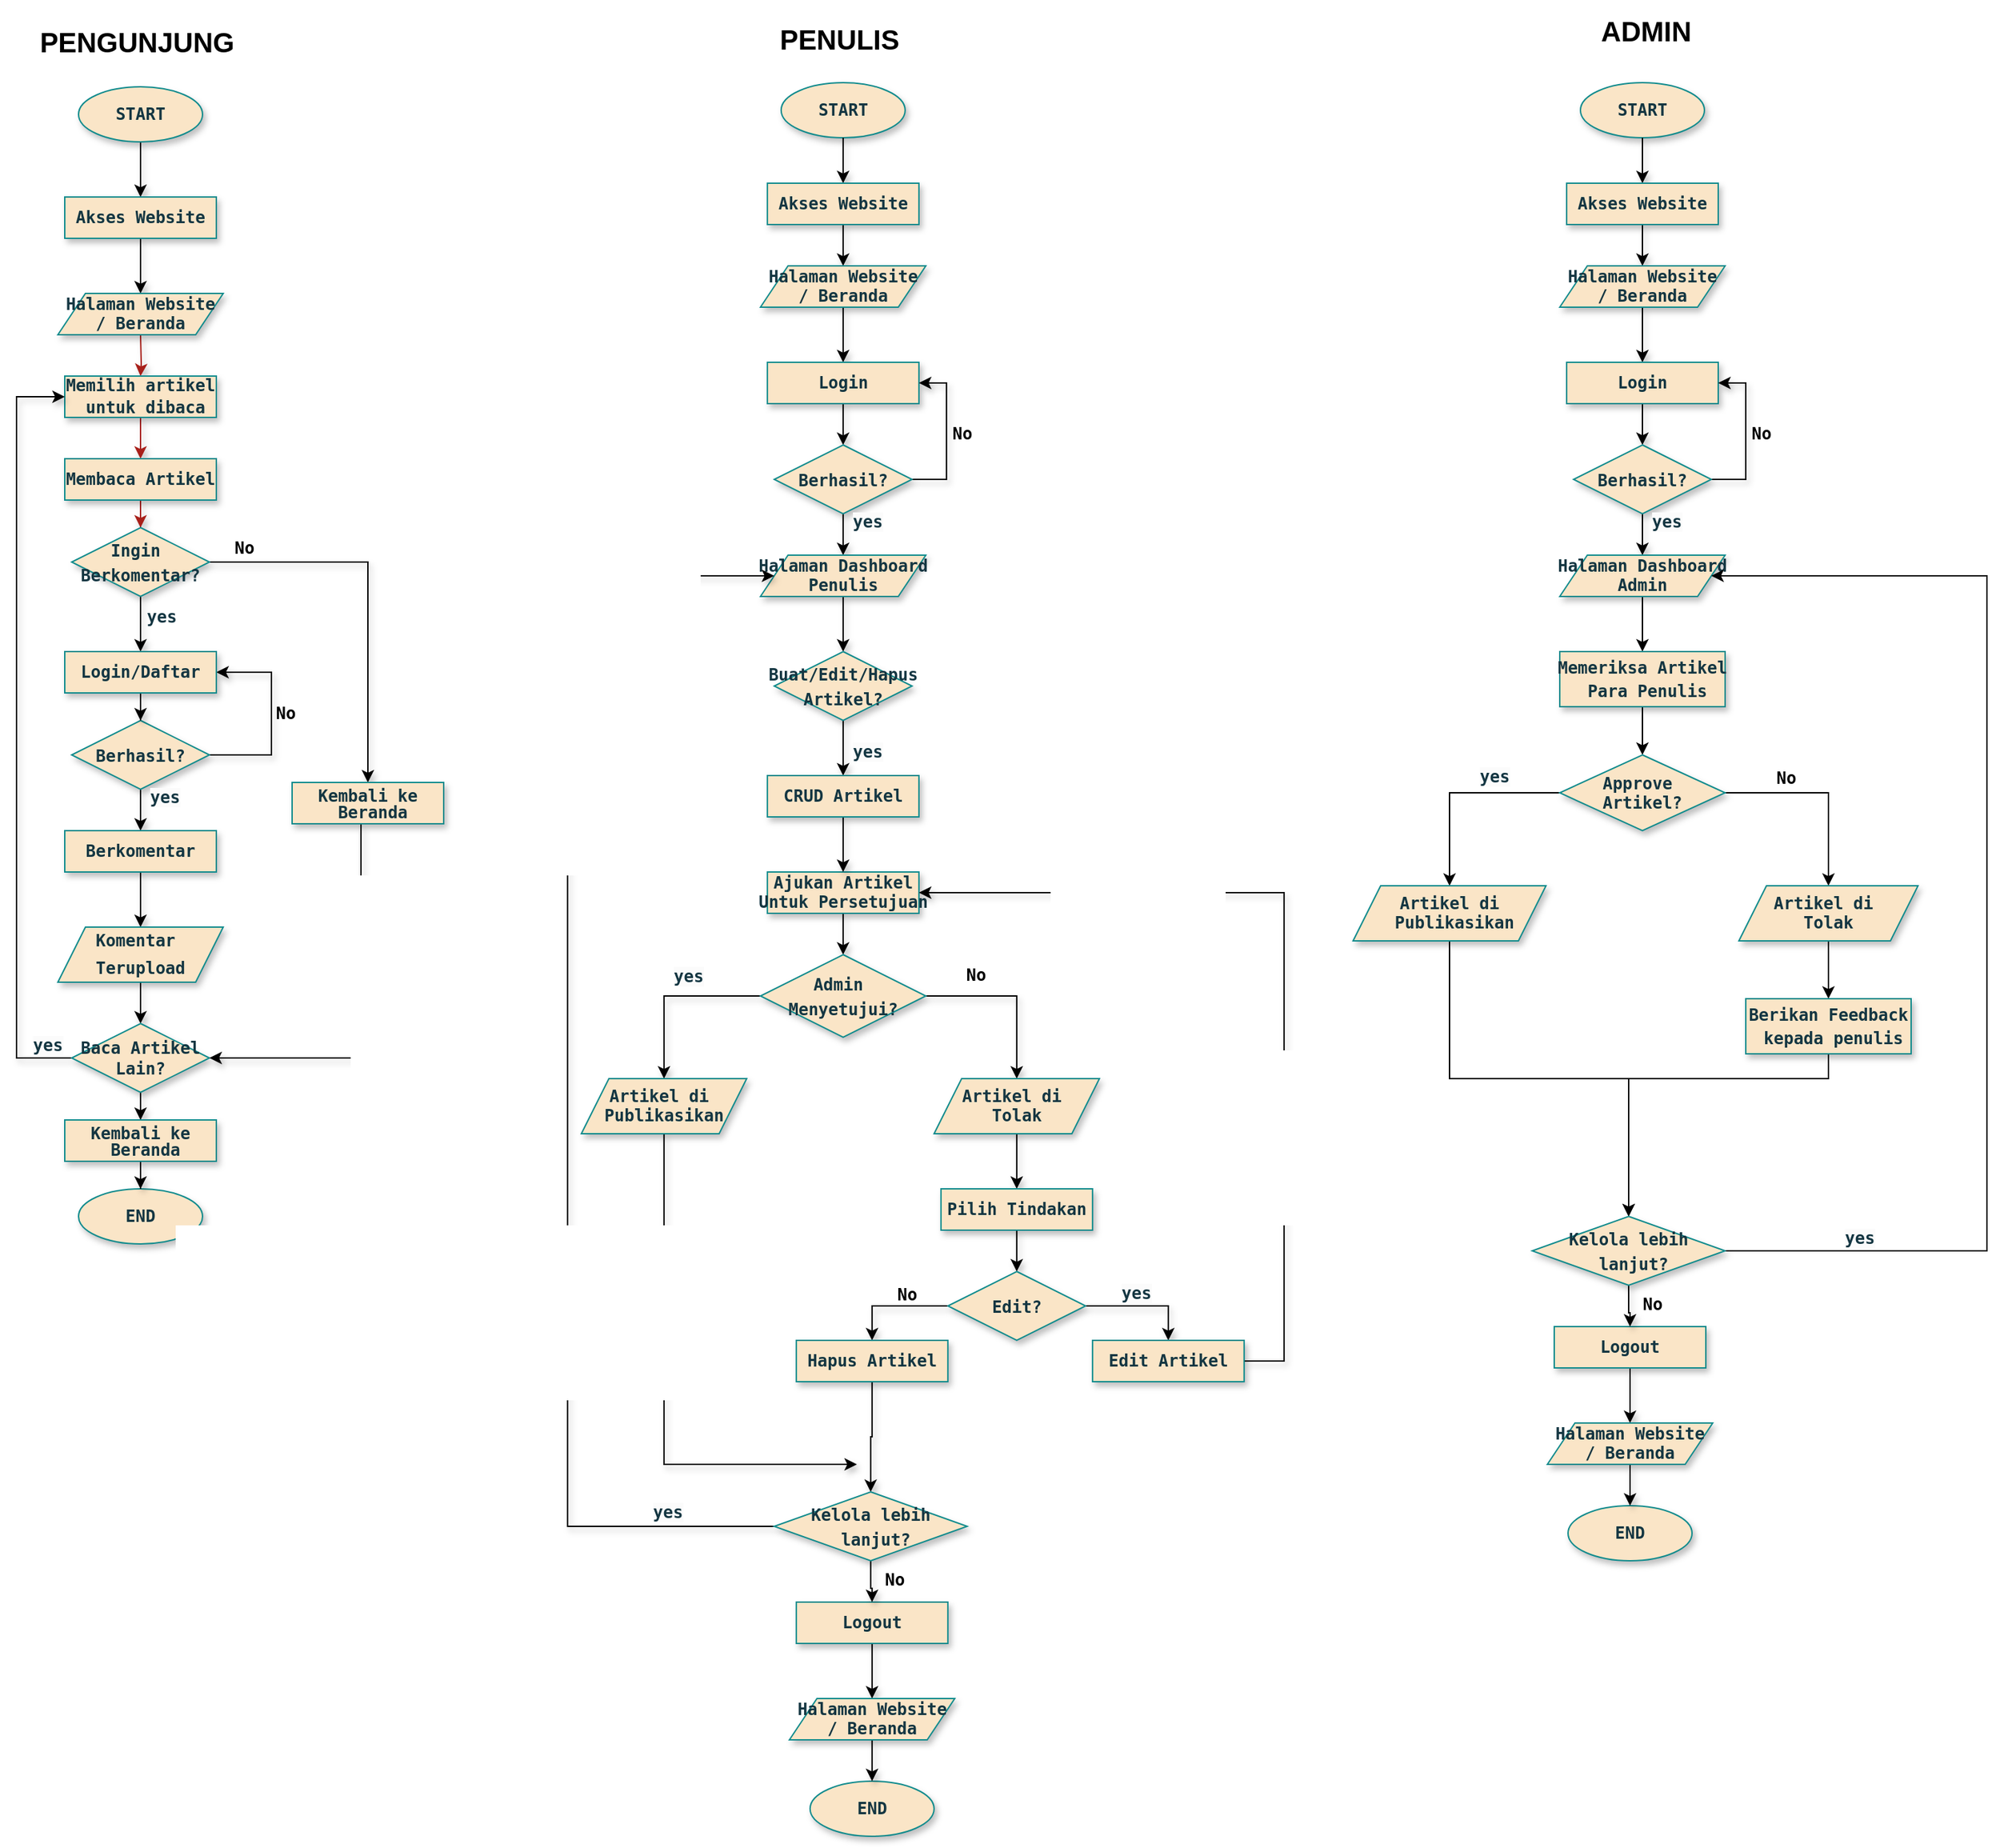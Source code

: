 <mxfile version="26.0.4">
  <diagram name="Page-1" id="eWWWpH5on5edJ62G0c14">
    <mxGraphModel dx="761" dy="474" grid="1" gridSize="10" guides="1" tooltips="1" connect="1" arrows="1" fold="1" page="1" pageScale="1" pageWidth="850" pageHeight="1100" math="0" shadow="0">
      <root>
        <mxCell id="0" />
        <mxCell id="1" parent="0" />
        <mxCell id="gGqT2XXP1atRA9AdMmcA-7" value="" style="edgeStyle=orthogonalEdgeStyle;rounded=0;orthogonalLoop=1;jettySize=auto;html=1;textShadow=0;labelBorderColor=none;shadow=1;" edge="1" parent="1" source="pvTX2jdTMcVyU1b2pJgX-1" target="gGqT2XXP1atRA9AdMmcA-6">
          <mxGeometry relative="1" as="geometry" />
        </mxCell>
        <mxCell id="pvTX2jdTMcVyU1b2pJgX-1" value="&lt;pre&gt;START&lt;/pre&gt;" style="ellipse;whiteSpace=wrap;html=1;labelBackgroundColor=none;fillColor=#FAE5C7;strokeColor=#0F8B8D;fontColor=#143642;fontStyle=1;textShadow=0;labelBorderColor=none;shadow=1;" parent="1" vertex="1">
          <mxGeometry x="85" y="70" width="90" height="40" as="geometry" />
        </mxCell>
        <mxCell id="pvTX2jdTMcVyU1b2pJgX-5" value="" style="edgeStyle=orthogonalEdgeStyle;rounded=0;orthogonalLoop=1;jettySize=auto;html=1;labelBackgroundColor=none;strokeColor=#A8201A;fontColor=default;fontStyle=1;textShadow=0;labelBorderColor=none;shadow=1;" parent="1" target="pvTX2jdTMcVyU1b2pJgX-4" edge="1">
          <mxGeometry relative="1" as="geometry">
            <mxPoint x="130" y="250" as="sourcePoint" />
          </mxGeometry>
        </mxCell>
        <mxCell id="pvTX2jdTMcVyU1b2pJgX-9" value="" style="edgeStyle=orthogonalEdgeStyle;rounded=0;orthogonalLoop=1;jettySize=auto;html=1;strokeColor=#A8201A;fontColor=default;fillColor=#FAE5C7;labelBackgroundColor=none;fontStyle=1;textShadow=0;labelBorderColor=none;shadow=1;" parent="1" source="pvTX2jdTMcVyU1b2pJgX-4" target="pvTX2jdTMcVyU1b2pJgX-8" edge="1">
          <mxGeometry relative="1" as="geometry" />
        </mxCell>
        <mxCell id="pvTX2jdTMcVyU1b2pJgX-4" value="&lt;pre style=&quot;line-height: 30%;&quot;&gt;Memilih artikel&lt;/pre&gt;&lt;pre style=&quot;line-height: 30%;&quot;&gt; untuk dibaca&lt;/pre&gt;" style="whiteSpace=wrap;html=1;labelBackgroundColor=none;fillColor=#FAE5C7;strokeColor=#0F8B8D;fontColor=#143642;fontStyle=1;textShadow=0;labelBorderColor=none;shadow=1;" parent="1" vertex="1">
          <mxGeometry x="75" y="280" width="110" height="30" as="geometry" />
        </mxCell>
        <mxCell id="pvTX2jdTMcVyU1b2pJgX-15" value="" style="edgeStyle=orthogonalEdgeStyle;rounded=0;orthogonalLoop=1;jettySize=auto;html=1;strokeColor=#A8201A;fontColor=default;fillColor=#FAE5C7;labelBackgroundColor=none;fontStyle=1;textShadow=0;labelBorderColor=none;shadow=1;" parent="1" source="pvTX2jdTMcVyU1b2pJgX-8" target="pvTX2jdTMcVyU1b2pJgX-14" edge="1">
          <mxGeometry relative="1" as="geometry" />
        </mxCell>
        <mxCell id="pvTX2jdTMcVyU1b2pJgX-8" value="&lt;pre&gt;Membaca Artikel&lt;/pre&gt;" style="whiteSpace=wrap;html=1;fillColor=#FAE5C7;strokeColor=#0F8B8D;fontColor=#143642;labelBackgroundColor=none;fontStyle=1;textShadow=0;labelBorderColor=none;shadow=1;" parent="1" vertex="1">
          <mxGeometry x="75" y="340" width="110" height="30" as="geometry" />
        </mxCell>
        <mxCell id="gGqT2XXP1atRA9AdMmcA-14" value="" style="edgeStyle=orthogonalEdgeStyle;rounded=0;orthogonalLoop=1;jettySize=auto;html=1;textShadow=0;labelBorderColor=none;shadow=1;" edge="1" parent="1" source="pvTX2jdTMcVyU1b2pJgX-14" target="gGqT2XXP1atRA9AdMmcA-13">
          <mxGeometry relative="1" as="geometry" />
        </mxCell>
        <mxCell id="gGqT2XXP1atRA9AdMmcA-17" value="" style="edgeStyle=orthogonalEdgeStyle;rounded=0;orthogonalLoop=1;jettySize=auto;html=1;entryX=0.5;entryY=0;entryDx=0;entryDy=0;textShadow=0;labelBorderColor=none;shadow=1;" edge="1" parent="1" source="pvTX2jdTMcVyU1b2pJgX-14" target="gGqT2XXP1atRA9AdMmcA-44">
          <mxGeometry relative="1" as="geometry">
            <mxPoint x="290" y="570" as="targetPoint" />
          </mxGeometry>
        </mxCell>
        <mxCell id="pvTX2jdTMcVyU1b2pJgX-14" value="&lt;pre style=&quot;line-height: 50%;&quot;&gt;Ingin &lt;/pre&gt;&lt;pre style=&quot;line-height: 50%;&quot;&gt;Berkomentar?&lt;/pre&gt;" style="rhombus;whiteSpace=wrap;html=1;fillColor=#FAE5C7;strokeColor=#0F8B8D;fontColor=#143642;labelBackgroundColor=none;fontStyle=1;textShadow=0;labelBorderColor=none;shadow=1;" parent="1" vertex="1">
          <mxGeometry x="80" y="390" width="100" height="50" as="geometry" />
        </mxCell>
        <mxCell id="pvTX2jdTMcVyU1b2pJgX-18" value="&lt;pre&gt;yes&lt;/pre&gt;" style="text;html=1;align=center;verticalAlign=middle;resizable=0;points=[];autosize=1;strokeColor=none;fillColor=none;fontColor=#143642;labelBackgroundColor=none;fontStyle=1;textShadow=0;labelBorderColor=none;shadow=1;" parent="1" vertex="1">
          <mxGeometry x="125" y="430" width="40" height="50" as="geometry" />
        </mxCell>
        <mxCell id="gGqT2XXP1atRA9AdMmcA-21" value="" style="edgeStyle=orthogonalEdgeStyle;rounded=0;orthogonalLoop=1;jettySize=auto;html=1;entryX=0.5;entryY=0;entryDx=0;entryDy=0;textShadow=0;labelBorderColor=none;shadow=1;" edge="1" parent="1" source="gGqT2XXP1atRA9AdMmcA-4" target="gGqT2XXP1atRA9AdMmcA-22">
          <mxGeometry relative="1" as="geometry">
            <mxPoint x="130" y="610" as="targetPoint" />
          </mxGeometry>
        </mxCell>
        <mxCell id="gGqT2XXP1atRA9AdMmcA-24" value="" style="edgeStyle=orthogonalEdgeStyle;rounded=0;orthogonalLoop=1;jettySize=auto;html=1;entryX=1;entryY=0.5;entryDx=0;entryDy=0;textShadow=0;labelBorderColor=none;shadow=1;" edge="1" parent="1" source="gGqT2XXP1atRA9AdMmcA-4" target="gGqT2XXP1atRA9AdMmcA-13">
          <mxGeometry relative="1" as="geometry">
            <mxPoint x="235" y="555" as="targetPoint" />
            <Array as="points">
              <mxPoint x="225" y="555" />
              <mxPoint x="225" y="495" />
            </Array>
          </mxGeometry>
        </mxCell>
        <mxCell id="gGqT2XXP1atRA9AdMmcA-4" value="&lt;pre style=&quot;line-height: 50%;&quot;&gt;Berhasil?&lt;/pre&gt;" style="rhombus;whiteSpace=wrap;html=1;fillColor=#FAE5C7;strokeColor=#0F8B8D;fontColor=#143642;labelBackgroundColor=none;fontStyle=1;textShadow=0;labelBorderColor=none;shadow=1;" vertex="1" parent="1">
          <mxGeometry x="80" y="530" width="100" height="50" as="geometry" />
        </mxCell>
        <mxCell id="gGqT2XXP1atRA9AdMmcA-11" value="" style="edgeStyle=orthogonalEdgeStyle;rounded=0;orthogonalLoop=1;jettySize=auto;html=1;textShadow=0;labelBorderColor=none;shadow=1;" edge="1" parent="1" source="gGqT2XXP1atRA9AdMmcA-6" target="gGqT2XXP1atRA9AdMmcA-10">
          <mxGeometry relative="1" as="geometry" />
        </mxCell>
        <mxCell id="gGqT2XXP1atRA9AdMmcA-6" value="&lt;pre&gt;Akses Website&lt;/pre&gt;" style="whiteSpace=wrap;html=1;labelBackgroundColor=none;fillColor=#FAE5C7;strokeColor=#0F8B8D;fontColor=#143642;fontStyle=1;textShadow=0;labelBorderColor=none;shadow=1;" vertex="1" parent="1">
          <mxGeometry x="75" y="150" width="110" height="30" as="geometry" />
        </mxCell>
        <mxCell id="gGqT2XXP1atRA9AdMmcA-10" value="&lt;pre style=&quot;line-height: 10%;&quot;&gt;Halaman Website&lt;/pre&gt;&lt;pre style=&quot;line-height: 10%;&quot;&gt;/ Beranda&lt;/pre&gt;" style="shape=parallelogram;perimeter=parallelogramPerimeter;whiteSpace=wrap;html=1;fixedSize=1;fillColor=#FAE5C7;strokeColor=#0F8B8D;fontColor=#143642;labelBackgroundColor=none;fontStyle=1;textShadow=0;labelBorderColor=none;shadow=1;" vertex="1" parent="1">
          <mxGeometry x="70" y="220" width="120" height="30" as="geometry" />
        </mxCell>
        <mxCell id="gGqT2XXP1atRA9AdMmcA-15" value="" style="edgeStyle=orthogonalEdgeStyle;rounded=0;orthogonalLoop=1;jettySize=auto;html=1;textShadow=0;labelBorderColor=none;shadow=1;" edge="1" parent="1" source="gGqT2XXP1atRA9AdMmcA-13" target="gGqT2XXP1atRA9AdMmcA-4">
          <mxGeometry relative="1" as="geometry" />
        </mxCell>
        <mxCell id="gGqT2XXP1atRA9AdMmcA-13" value="&lt;pre&gt;Login/Daftar&lt;/pre&gt;" style="whiteSpace=wrap;html=1;fillColor=#FAE5C7;strokeColor=#0F8B8D;fontColor=#143642;labelBackgroundColor=none;fontStyle=1;textShadow=0;labelBorderColor=none;shadow=1;" vertex="1" parent="1">
          <mxGeometry x="75" y="480" width="110" height="30" as="geometry" />
        </mxCell>
        <mxCell id="gGqT2XXP1atRA9AdMmcA-18" value="&lt;pre&gt;&lt;b&gt;No&lt;/b&gt;&lt;/pre&gt;" style="text;html=1;align=center;verticalAlign=middle;resizable=0;points=[];autosize=1;strokeColor=none;fillColor=none;textShadow=0;labelBorderColor=none;shadow=1;" vertex="1" parent="1">
          <mxGeometry x="185" y="380" width="40" height="50" as="geometry" />
        </mxCell>
        <mxCell id="gGqT2XXP1atRA9AdMmcA-28" value="" style="edgeStyle=orthogonalEdgeStyle;rounded=0;orthogonalLoop=1;jettySize=auto;html=1;textShadow=0;labelBorderColor=none;shadow=1;" edge="1" parent="1" source="gGqT2XXP1atRA9AdMmcA-22" target="gGqT2XXP1atRA9AdMmcA-27">
          <mxGeometry relative="1" as="geometry" />
        </mxCell>
        <mxCell id="gGqT2XXP1atRA9AdMmcA-22" value="&lt;pre&gt;Berkomentar&lt;/pre&gt;" style="whiteSpace=wrap;html=1;fillColor=#FAE5C7;strokeColor=#0F8B8D;fontColor=#143642;labelBackgroundColor=none;fontStyle=1;textShadow=0;labelBorderColor=none;shadow=1;" vertex="1" parent="1">
          <mxGeometry x="75" y="610" width="110" height="30" as="geometry" />
        </mxCell>
        <mxCell id="gGqT2XXP1atRA9AdMmcA-25" value="&lt;pre&gt;&lt;b&gt;No&lt;/b&gt;&lt;/pre&gt;" style="text;html=1;align=center;verticalAlign=middle;resizable=0;points=[];autosize=1;strokeColor=none;fillColor=none;textShadow=0;labelBorderColor=none;shadow=1;" vertex="1" parent="1">
          <mxGeometry x="215" y="500" width="40" height="50" as="geometry" />
        </mxCell>
        <mxCell id="gGqT2XXP1atRA9AdMmcA-26" value="&lt;pre style=&quot;forced-color-adjust: none; color: rgb(20, 54, 66); font-size: 12px; font-style: normal; font-variant-ligatures: normal; font-variant-caps: normal; font-weight: 700; letter-spacing: normal; orphans: 2; text-align: center; text-indent: 0px; text-transform: none; widows: 2; word-spacing: 0px; -webkit-text-stroke-width: 0px; background-color: rgb(251, 251, 251); text-decoration-thickness: initial; text-decoration-style: initial; text-decoration-color: initial;&quot;&gt;yes&lt;/pre&gt;" style="text;whiteSpace=wrap;html=1;textShadow=0;labelBorderColor=none;shadow=1;" vertex="1" parent="1">
          <mxGeometry x="135" y="560" width="50" height="60" as="geometry" />
        </mxCell>
        <mxCell id="gGqT2XXP1atRA9AdMmcA-30" value="" style="edgeStyle=orthogonalEdgeStyle;rounded=0;orthogonalLoop=1;jettySize=auto;html=1;textShadow=0;labelBorderColor=none;shadow=1;" edge="1" parent="1" source="gGqT2XXP1atRA9AdMmcA-27" target="gGqT2XXP1atRA9AdMmcA-31">
          <mxGeometry relative="1" as="geometry">
            <mxPoint x="130" y="790" as="targetPoint" />
          </mxGeometry>
        </mxCell>
        <mxCell id="gGqT2XXP1atRA9AdMmcA-27" value="&lt;pre style=&quot;line-height: 60%;&quot;&gt;Komentar &lt;/pre&gt;&lt;pre style=&quot;line-height: 60%;&quot;&gt;Terupload&lt;/pre&gt;" style="shape=parallelogram;perimeter=parallelogramPerimeter;whiteSpace=wrap;html=1;fixedSize=1;fillColor=#FAE5C7;strokeColor=#0F8B8D;fontColor=#143642;labelBackgroundColor=none;fontStyle=1;textShadow=0;labelBorderColor=none;shadow=1;" vertex="1" parent="1">
          <mxGeometry x="70" y="680" width="120" height="40" as="geometry" />
        </mxCell>
        <mxCell id="gGqT2XXP1atRA9AdMmcA-34" value="" style="edgeStyle=orthogonalEdgeStyle;rounded=0;orthogonalLoop=1;jettySize=auto;html=1;entryX=0;entryY=0.5;entryDx=0;entryDy=0;textShadow=0;labelBorderColor=none;shadow=1;" edge="1" parent="1" source="gGqT2XXP1atRA9AdMmcA-31" target="pvTX2jdTMcVyU1b2pJgX-4">
          <mxGeometry relative="1" as="geometry">
            <mxPoint x="10" y="775" as="targetPoint" />
            <Array as="points">
              <mxPoint x="40" y="775" />
              <mxPoint x="40" y="295" />
            </Array>
          </mxGeometry>
        </mxCell>
        <mxCell id="gGqT2XXP1atRA9AdMmcA-48" value="" style="edgeStyle=orthogonalEdgeStyle;rounded=0;orthogonalLoop=1;jettySize=auto;html=1;textShadow=0;labelBorderColor=none;shadow=1;" edge="1" parent="1" source="gGqT2XXP1atRA9AdMmcA-31" target="gGqT2XXP1atRA9AdMmcA-47">
          <mxGeometry relative="1" as="geometry" />
        </mxCell>
        <mxCell id="gGqT2XXP1atRA9AdMmcA-31" value="&lt;pre style=&quot;line-height: 20%;&quot;&gt;Baca Artikel&lt;/pre&gt;&lt;pre style=&quot;line-height: 20%;&quot;&gt;Lain?&lt;/pre&gt;" style="rhombus;whiteSpace=wrap;html=1;fillColor=#FAE5C7;strokeColor=#0F8B8D;fontColor=#143642;labelBackgroundColor=none;fontStyle=1;textShadow=0;labelBorderColor=none;shadow=1;" vertex="1" parent="1">
          <mxGeometry x="80" y="750" width="100" height="50" as="geometry" />
        </mxCell>
        <mxCell id="gGqT2XXP1atRA9AdMmcA-37" value="&lt;pre style=&quot;forced-color-adjust: none; color: rgb(20, 54, 66); font-size: 12px; font-style: normal; font-variant-ligatures: normal; font-variant-caps: normal; font-weight: 700; letter-spacing: normal; orphans: 2; text-align: center; text-indent: 0px; text-transform: none; widows: 2; word-spacing: 0px; -webkit-text-stroke-width: 0px; background-color: rgb(251, 251, 251); text-decoration-thickness: initial; text-decoration-style: initial; text-decoration-color: initial;&quot;&gt;yes&lt;/pre&gt;" style="text;whiteSpace=wrap;html=1;textShadow=0;labelBorderColor=none;shadow=1;" vertex="1" parent="1">
          <mxGeometry x="50" y="740" width="50" height="60" as="geometry" />
        </mxCell>
        <mxCell id="gGqT2XXP1atRA9AdMmcA-42" value="" style="edgeStyle=orthogonalEdgeStyle;rounded=0;orthogonalLoop=1;jettySize=auto;html=1;entryX=0.5;entryY=0;entryDx=0;entryDy=0;textShadow=0;labelBorderColor=none;shadow=1;" edge="1" parent="1" target="gGqT2XXP1atRA9AdMmcA-43">
          <mxGeometry relative="1" as="geometry">
            <mxPoint x="130" y="870" as="sourcePoint" />
            <mxPoint x="130" y="910" as="targetPoint" />
          </mxGeometry>
        </mxCell>
        <mxCell id="gGqT2XXP1atRA9AdMmcA-43" value="&lt;pre&gt;END&lt;/pre&gt;" style="ellipse;whiteSpace=wrap;html=1;labelBackgroundColor=none;fillColor=#FAE5C7;strokeColor=#0F8B8D;fontColor=#143642;fontStyle=1;textShadow=0;labelBorderColor=none;shadow=1;" vertex="1" parent="1">
          <mxGeometry x="85" y="870" width="90" height="40" as="geometry" />
        </mxCell>
        <mxCell id="gGqT2XXP1atRA9AdMmcA-46" value="" style="edgeStyle=orthogonalEdgeStyle;rounded=0;orthogonalLoop=1;jettySize=auto;html=1;entryX=1;entryY=0.5;entryDx=0;entryDy=0;textShadow=0;labelBorderColor=none;shadow=1;" edge="1" parent="1" source="gGqT2XXP1atRA9AdMmcA-44" target="gGqT2XXP1atRA9AdMmcA-31">
          <mxGeometry relative="1" as="geometry">
            <mxPoint x="295" y="670" as="targetPoint" />
            <Array as="points">
              <mxPoint x="290" y="775" />
            </Array>
          </mxGeometry>
        </mxCell>
        <mxCell id="gGqT2XXP1atRA9AdMmcA-44" value="&lt;pre style=&quot;line-height: 0%;&quot;&gt;Kembali ke&lt;/pre&gt;&lt;pre style=&quot;line-height: 0%;&quot;&gt; Beranda&lt;/pre&gt;" style="whiteSpace=wrap;html=1;fillColor=#FAE5C7;strokeColor=#0F8B8D;fontColor=#143642;labelBackgroundColor=none;fontStyle=1;textShadow=0;labelBorderColor=none;shadow=1;" vertex="1" parent="1">
          <mxGeometry x="240" y="575" width="110" height="30" as="geometry" />
        </mxCell>
        <mxCell id="gGqT2XXP1atRA9AdMmcA-49" value="" style="edgeStyle=orthogonalEdgeStyle;rounded=0;orthogonalLoop=1;jettySize=auto;html=1;textShadow=0;labelBorderColor=none;shadow=1;" edge="1" parent="1" source="gGqT2XXP1atRA9AdMmcA-47" target="gGqT2XXP1atRA9AdMmcA-43">
          <mxGeometry relative="1" as="geometry" />
        </mxCell>
        <mxCell id="gGqT2XXP1atRA9AdMmcA-47" value="&lt;pre style=&quot;line-height: 0%;&quot;&gt;Kembali ke&lt;/pre&gt;&lt;pre style=&quot;line-height: 0%;&quot;&gt; Beranda&lt;/pre&gt;" style="whiteSpace=wrap;html=1;fillColor=#FAE5C7;strokeColor=#0F8B8D;fontColor=#143642;labelBackgroundColor=none;fontStyle=1;textShadow=0;labelBorderColor=none;shadow=1;" vertex="1" parent="1">
          <mxGeometry x="75" y="820" width="110" height="30" as="geometry" />
        </mxCell>
        <mxCell id="gGqT2XXP1atRA9AdMmcA-50" value="&lt;b&gt;&lt;font style=&quot;font-size: 20px;&quot;&gt;PENGUNJUNG&lt;/font&gt;&lt;/b&gt;" style="text;html=1;align=center;verticalAlign=middle;resizable=0;points=[];autosize=1;strokeColor=none;fillColor=none;textShadow=0;labelBorderColor=none;shadow=1;" vertex="1" parent="1">
          <mxGeometry x="47" y="17" width="160" height="40" as="geometry" />
        </mxCell>
        <mxCell id="gGqT2XXP1atRA9AdMmcA-51" value="&lt;div style=&quot;text-align: center;&quot;&gt;&lt;span style=&quot;background-color: transparent; color: light-dark(rgb(0, 0, 0), rgb(255, 255, 255)); font-size: 20px; text-wrap: nowrap;&quot;&gt;&lt;b&gt;PENULIS&lt;/b&gt;&lt;/span&gt;&lt;/div&gt;" style="text;whiteSpace=wrap;html=1;textShadow=0;labelBorderColor=none;shadow=1;" vertex="1" parent="1">
          <mxGeometry x="591.91" y="17" width="100" height="50" as="geometry" />
        </mxCell>
        <mxCell id="gGqT2XXP1atRA9AdMmcA-57" value="" style="edgeStyle=orthogonalEdgeStyle;rounded=0;orthogonalLoop=1;jettySize=auto;html=1;textShadow=0;labelBorderColor=none;shadow=1;" edge="1" parent="1" source="gGqT2XXP1atRA9AdMmcA-54" target="gGqT2XXP1atRA9AdMmcA-55">
          <mxGeometry relative="1" as="geometry" />
        </mxCell>
        <mxCell id="gGqT2XXP1atRA9AdMmcA-52" value="&lt;pre&gt;START&lt;/pre&gt;" style="ellipse;whiteSpace=wrap;html=1;labelBackgroundColor=none;fillColor=#FAE5C7;strokeColor=#0F8B8D;fontColor=#143642;fontStyle=1;textShadow=0;labelBorderColor=none;shadow=1;" vertex="1" parent="1">
          <mxGeometry x="594.91" y="67" width="90" height="40" as="geometry" />
        </mxCell>
        <mxCell id="gGqT2XXP1atRA9AdMmcA-58" value="" style="edgeStyle=orthogonalEdgeStyle;rounded=0;orthogonalLoop=1;jettySize=auto;html=1;textShadow=0;labelBorderColor=none;shadow=1;" edge="1" parent="1" source="gGqT2XXP1atRA9AdMmcA-55" target="gGqT2XXP1atRA9AdMmcA-56">
          <mxGeometry relative="1" as="geometry" />
        </mxCell>
        <mxCell id="gGqT2XXP1atRA9AdMmcA-55" value="&lt;pre style=&quot;line-height: 10%;&quot;&gt;Halaman Website&lt;/pre&gt;&lt;pre style=&quot;line-height: 10%;&quot;&gt;/ Beranda&lt;/pre&gt;" style="shape=parallelogram;perimeter=parallelogramPerimeter;whiteSpace=wrap;html=1;fixedSize=1;fillColor=#FAE5C7;strokeColor=#0F8B8D;fontColor=#143642;labelBackgroundColor=none;fontStyle=1;textShadow=0;labelBorderColor=none;shadow=1;" vertex="1" parent="1">
          <mxGeometry x="579.91" y="200" width="120" height="30" as="geometry" />
        </mxCell>
        <mxCell id="gGqT2XXP1atRA9AdMmcA-61" value="" style="edgeStyle=orthogonalEdgeStyle;rounded=0;orthogonalLoop=1;jettySize=auto;html=1;textShadow=0;labelBorderColor=none;shadow=1;" edge="1" parent="1" source="gGqT2XXP1atRA9AdMmcA-56" target="gGqT2XXP1atRA9AdMmcA-62">
          <mxGeometry relative="1" as="geometry">
            <mxPoint x="639.91" y="330" as="targetPoint" />
          </mxGeometry>
        </mxCell>
        <mxCell id="gGqT2XXP1atRA9AdMmcA-56" value="&lt;pre&gt;Login&lt;/pre&gt;" style="whiteSpace=wrap;html=1;labelBackgroundColor=none;fillColor=#FAE5C7;strokeColor=#0F8B8D;fontColor=#143642;fontStyle=1;textShadow=0;labelBorderColor=none;shadow=1;" vertex="1" parent="1">
          <mxGeometry x="584.91" y="270" width="110" height="30" as="geometry" />
        </mxCell>
        <mxCell id="gGqT2XXP1atRA9AdMmcA-59" value="" style="edgeStyle=orthogonalEdgeStyle;rounded=0;orthogonalLoop=1;jettySize=auto;html=1;textShadow=0;labelBorderColor=none;shadow=1;" edge="1" parent="1" source="gGqT2XXP1atRA9AdMmcA-52" target="gGqT2XXP1atRA9AdMmcA-54">
          <mxGeometry relative="1" as="geometry">
            <mxPoint x="639.91" y="107" as="sourcePoint" />
            <mxPoint x="634.91" y="220" as="targetPoint" />
          </mxGeometry>
        </mxCell>
        <mxCell id="gGqT2XXP1atRA9AdMmcA-54" value="&lt;pre&gt;Akses Website&lt;/pre&gt;" style="whiteSpace=wrap;html=1;labelBackgroundColor=none;fillColor=#FAE5C7;strokeColor=#0F8B8D;fontColor=#143642;fontStyle=1;textShadow=0;labelBorderColor=none;shadow=1;" vertex="1" parent="1">
          <mxGeometry x="584.91" y="140" width="110" height="30" as="geometry" />
        </mxCell>
        <mxCell id="gGqT2XXP1atRA9AdMmcA-67" value="" style="edgeStyle=orthogonalEdgeStyle;rounded=0;orthogonalLoop=1;jettySize=auto;html=1;entryX=1;entryY=0.5;entryDx=0;entryDy=0;textShadow=0;labelBorderColor=none;shadow=1;" edge="1" parent="1" source="gGqT2XXP1atRA9AdMmcA-62" target="gGqT2XXP1atRA9AdMmcA-56">
          <mxGeometry relative="1" as="geometry">
            <mxPoint x="759.91" y="355" as="targetPoint" />
            <Array as="points">
              <mxPoint x="714.91" y="355" />
              <mxPoint x="714.91" y="285" />
            </Array>
          </mxGeometry>
        </mxCell>
        <mxCell id="gGqT2XXP1atRA9AdMmcA-71" value="" style="edgeStyle=orthogonalEdgeStyle;rounded=0;orthogonalLoop=1;jettySize=auto;html=1;entryX=0.5;entryY=0;entryDx=0;entryDy=0;textShadow=0;labelBorderColor=none;shadow=1;" edge="1" parent="1" source="gGqT2XXP1atRA9AdMmcA-62" target="gGqT2XXP1atRA9AdMmcA-73">
          <mxGeometry relative="1" as="geometry">
            <mxPoint x="639.91" y="410" as="targetPoint" />
          </mxGeometry>
        </mxCell>
        <mxCell id="gGqT2XXP1atRA9AdMmcA-62" value="&lt;pre style=&quot;line-height: 50%;&quot;&gt;Berhasil?&lt;/pre&gt;" style="rhombus;whiteSpace=wrap;html=1;fillColor=#FAE5C7;strokeColor=#0F8B8D;fontColor=#143642;labelBackgroundColor=none;fontStyle=1;textShadow=0;labelBorderColor=none;shadow=1;" vertex="1" parent="1">
          <mxGeometry x="589.91" y="330" width="100" height="50" as="geometry" />
        </mxCell>
        <mxCell id="gGqT2XXP1atRA9AdMmcA-65" value="&lt;pre&gt;&lt;b&gt;No&lt;/b&gt;&lt;/pre&gt;" style="text;html=1;align=center;verticalAlign=middle;resizable=0;points=[];autosize=1;strokeColor=none;fillColor=none;textShadow=0;labelBorderColor=none;shadow=1;" vertex="1" parent="1">
          <mxGeometry x="705.91" y="297" width="40" height="50" as="geometry" />
        </mxCell>
        <mxCell id="gGqT2XXP1atRA9AdMmcA-75" value="" style="edgeStyle=orthogonalEdgeStyle;rounded=0;orthogonalLoop=1;jettySize=auto;html=1;entryX=0.5;entryY=0;entryDx=0;entryDy=0;textShadow=0;labelBorderColor=none;shadow=1;" edge="1" parent="1" source="gGqT2XXP1atRA9AdMmcA-73" target="gGqT2XXP1atRA9AdMmcA-76">
          <mxGeometry relative="1" as="geometry">
            <mxPoint x="639.91" y="495" as="targetPoint" />
          </mxGeometry>
        </mxCell>
        <mxCell id="gGqT2XXP1atRA9AdMmcA-73" value="&lt;pre style=&quot;line-height: 10%;&quot;&gt;Halaman Dashboard&lt;/pre&gt;&lt;pre style=&quot;line-height: 10%;&quot;&gt;Penulis&lt;/pre&gt;" style="shape=parallelogram;perimeter=parallelogramPerimeter;whiteSpace=wrap;html=1;fixedSize=1;fillColor=#FAE5C7;strokeColor=#0F8B8D;fontColor=#143642;labelBackgroundColor=none;fontStyle=1;textShadow=0;labelBorderColor=none;shadow=1;" vertex="1" parent="1">
          <mxGeometry x="579.91" y="410" width="120" height="30" as="geometry" />
        </mxCell>
        <mxCell id="gGqT2XXP1atRA9AdMmcA-108" value="" style="edgeStyle=orthogonalEdgeStyle;rounded=0;orthogonalLoop=1;jettySize=auto;html=1;textShadow=0;labelBorderColor=none;shadow=1;" edge="1" parent="1" source="gGqT2XXP1atRA9AdMmcA-76" target="gGqT2XXP1atRA9AdMmcA-106">
          <mxGeometry relative="1" as="geometry" />
        </mxCell>
        <mxCell id="gGqT2XXP1atRA9AdMmcA-76" value="&lt;pre style=&quot;line-height: 50%;&quot;&gt;Buat/Edit/Hapus&lt;/pre&gt;&lt;pre style=&quot;line-height: 50%;&quot;&gt;Artikel?&lt;/pre&gt;" style="rhombus;whiteSpace=wrap;html=1;fillColor=#FAE5C7;strokeColor=#0F8B8D;fontColor=#143642;labelBackgroundColor=none;fontStyle=1;textShadow=0;labelBorderColor=none;shadow=1;" vertex="1" parent="1">
          <mxGeometry x="589.91" y="480" width="100" height="50" as="geometry" />
        </mxCell>
        <mxCell id="gGqT2XXP1atRA9AdMmcA-77" value="&lt;pre style=&quot;forced-color-adjust: none; color: rgb(20, 54, 66); font-size: 12px; font-style: normal; font-variant-ligatures: normal; font-variant-caps: normal; font-weight: 700; letter-spacing: normal; orphans: 2; text-align: center; text-indent: 0px; text-transform: none; widows: 2; word-spacing: 0px; -webkit-text-stroke-width: 0px; background-color: rgb(251, 251, 251); text-decoration-thickness: initial; text-decoration-style: initial; text-decoration-color: initial;&quot;&gt;&lt;br&gt;&lt;/pre&gt;" style="text;whiteSpace=wrap;html=1;textShadow=0;labelBorderColor=none;shadow=1;" vertex="1" parent="1">
          <mxGeometry x="644.91" y="434" width="50" height="60" as="geometry" />
        </mxCell>
        <mxCell id="gGqT2XXP1atRA9AdMmcA-109" value="" style="edgeStyle=orthogonalEdgeStyle;rounded=0;orthogonalLoop=1;jettySize=auto;html=1;textShadow=0;labelBorderColor=none;shadow=1;" edge="1" parent="1" source="gGqT2XXP1atRA9AdMmcA-81" target="gGqT2XXP1atRA9AdMmcA-98">
          <mxGeometry relative="1" as="geometry" />
        </mxCell>
        <mxCell id="gGqT2XXP1atRA9AdMmcA-81" value="&lt;pre style=&quot;line-height: 10%;&quot;&gt;Ajukan Artikel&lt;/pre&gt;&lt;pre style=&quot;line-height: 10%;&quot;&gt;Untuk Persetujuan&lt;/pre&gt;" style="whiteSpace=wrap;html=1;labelBackgroundColor=none;fillColor=#FAE5C7;strokeColor=#0F8B8D;fontColor=#143642;fontStyle=1;textShadow=0;labelBorderColor=none;shadow=1;" vertex="1" parent="1">
          <mxGeometry x="584.91" y="640" width="110" height="30" as="geometry" />
        </mxCell>
        <mxCell id="gGqT2XXP1atRA9AdMmcA-86" value="&lt;pre data-mx-given-colors=&quot;{&amp;quot;color&amp;quot;:&amp;quot;rgb(20, 54, 66)&amp;quot;,&amp;quot;background-color&amp;quot;:&amp;quot;rgb(251, 251, 251)&amp;quot;}&quot; style=&quot;forced-color-adjust: none; font-size: 12px; font-style: normal; font-variant-ligatures: normal; font-variant-caps: normal; letter-spacing: normal; orphans: 2; text-indent: 0px; text-transform: none; widows: 2; word-spacing: 0px; -webkit-text-stroke-width: 0px; text-decoration-thickness: initial; text-decoration-style: initial; text-decoration-color: initial; color: light-dark(rgb(20, 54, 66), rgb(173, 202, 213)); font-weight: 700; text-align: center; background-color: light-dark(rgb(251, 251, 251), rgb(21, 21, 21));&quot;&gt;yes&lt;/pre&gt;" style="text;whiteSpace=wrap;html=1;textShadow=0;labelBorderColor=none;shadow=1;" vertex="1" parent="1">
          <mxGeometry x="644.91" y="360" width="50" height="60" as="geometry" />
        </mxCell>
        <mxCell id="gGqT2XXP1atRA9AdMmcA-87" value="&lt;pre data-mx-given-colors=&quot;{&amp;quot;color&amp;quot;:&amp;quot;rgb(20, 54, 66)&amp;quot;,&amp;quot;background-color&amp;quot;:&amp;quot;rgb(251, 251, 251)&amp;quot;}&quot; style=&quot;forced-color-adjust: none; font-size: 12px; font-style: normal; font-variant-ligatures: normal; font-variant-caps: normal; letter-spacing: normal; orphans: 2; text-indent: 0px; text-transform: none; widows: 2; word-spacing: 0px; -webkit-text-stroke-width: 0px; text-decoration-thickness: initial; text-decoration-style: initial; text-decoration-color: initial; color: light-dark(rgb(20, 54, 66), rgb(173, 202, 213)); font-weight: 700; text-align: center; background-color: light-dark(rgb(251, 251, 251), rgb(21, 21, 21));&quot;&gt;yes&lt;/pre&gt;" style="text;whiteSpace=wrap;html=1;textShadow=0;labelBorderColor=none;shadow=1;" vertex="1" parent="1">
          <mxGeometry x="644.91" y="527" width="50" height="60" as="geometry" />
        </mxCell>
        <mxCell id="gGqT2XXP1atRA9AdMmcA-88" value="&lt;pre&gt;END&lt;/pre&gt;" style="ellipse;whiteSpace=wrap;html=1;labelBackgroundColor=none;fillColor=#FAE5C7;strokeColor=#0F8B8D;fontColor=#143642;fontStyle=1;textShadow=0;labelBorderColor=none;shadow=1;" vertex="1" parent="1">
          <mxGeometry x="615.91" y="1300" width="90" height="40" as="geometry" />
        </mxCell>
        <mxCell id="gGqT2XXP1atRA9AdMmcA-92" value="" style="edgeStyle=orthogonalEdgeStyle;rounded=0;orthogonalLoop=1;jettySize=auto;html=1;textShadow=0;labelBorderColor=none;shadow=1;" edge="1" parent="1" source="gGqT2XXP1atRA9AdMmcA-89" target="gGqT2XXP1atRA9AdMmcA-90">
          <mxGeometry relative="1" as="geometry" />
        </mxCell>
        <mxCell id="gGqT2XXP1atRA9AdMmcA-89" value="&lt;pre style=&quot;line-height: 10%;&quot;&gt;Logout&lt;/pre&gt;" style="whiteSpace=wrap;html=1;labelBackgroundColor=none;fillColor=#FAE5C7;strokeColor=#0F8B8D;fontColor=#143642;fontStyle=1;textShadow=0;labelBorderColor=none;shadow=1;" vertex="1" parent="1">
          <mxGeometry x="605.91" y="1170" width="110" height="30" as="geometry" />
        </mxCell>
        <mxCell id="gGqT2XXP1atRA9AdMmcA-93" value="" style="edgeStyle=orthogonalEdgeStyle;rounded=0;orthogonalLoop=1;jettySize=auto;html=1;textShadow=0;labelBorderColor=none;shadow=1;" edge="1" parent="1" source="gGqT2XXP1atRA9AdMmcA-90" target="gGqT2XXP1atRA9AdMmcA-88">
          <mxGeometry relative="1" as="geometry" />
        </mxCell>
        <mxCell id="gGqT2XXP1atRA9AdMmcA-90" value="&lt;pre style=&quot;line-height: 10%;&quot;&gt;Halaman Website&lt;/pre&gt;&lt;pre style=&quot;line-height: 10%;&quot;&gt;/ Beranda&lt;/pre&gt;" style="shape=parallelogram;perimeter=parallelogramPerimeter;whiteSpace=wrap;html=1;fixedSize=1;fillColor=#FAE5C7;strokeColor=#0F8B8D;fontColor=#143642;labelBackgroundColor=none;fontStyle=1;textShadow=0;labelBorderColor=none;shadow=1;" vertex="1" parent="1">
          <mxGeometry x="600.91" y="1240" width="120" height="30" as="geometry" />
        </mxCell>
        <mxCell id="gGqT2XXP1atRA9AdMmcA-118" value="" style="edgeStyle=orthogonalEdgeStyle;rounded=0;orthogonalLoop=1;jettySize=auto;html=1;entryX=0.5;entryY=0;entryDx=0;entryDy=0;textShadow=0;labelBorderColor=none;shadow=1;" edge="1" parent="1" source="gGqT2XXP1atRA9AdMmcA-98" target="gGqT2XXP1atRA9AdMmcA-121">
          <mxGeometry relative="1" as="geometry">
            <mxPoint x="504.969" y="840" as="targetPoint" />
          </mxGeometry>
        </mxCell>
        <mxCell id="gGqT2XXP1atRA9AdMmcA-124" value="" style="edgeStyle=orthogonalEdgeStyle;rounded=0;orthogonalLoop=1;jettySize=auto;html=1;entryX=0.5;entryY=0;entryDx=0;entryDy=0;textShadow=0;labelBorderColor=none;shadow=1;" edge="1" parent="1" source="gGqT2XXP1atRA9AdMmcA-98" target="gGqT2XXP1atRA9AdMmcA-125">
          <mxGeometry relative="1" as="geometry">
            <mxPoint x="751.91" y="770" as="targetPoint" />
            <Array as="points">
              <mxPoint x="765.91" y="730" />
            </Array>
          </mxGeometry>
        </mxCell>
        <mxCell id="gGqT2XXP1atRA9AdMmcA-98" value="&lt;pre style=&quot;line-height: 50%;&quot;&gt;Admin &lt;/pre&gt;&lt;pre style=&quot;line-height: 50%;&quot;&gt;Menyetujui?&lt;/pre&gt;" style="rhombus;whiteSpace=wrap;html=1;fillColor=#FAE5C7;strokeColor=#0F8B8D;fontColor=#143642;labelBackgroundColor=none;fontStyle=1;textShadow=0;labelBorderColor=none;shadow=1;" vertex="1" parent="1">
          <mxGeometry x="579.91" y="700" width="120" height="60" as="geometry" />
        </mxCell>
        <mxCell id="gGqT2XXP1atRA9AdMmcA-107" value="" style="edgeStyle=orthogonalEdgeStyle;rounded=0;orthogonalLoop=1;jettySize=auto;html=1;textShadow=0;labelBorderColor=none;shadow=1;" edge="1" parent="1" source="gGqT2XXP1atRA9AdMmcA-106" target="gGqT2XXP1atRA9AdMmcA-81">
          <mxGeometry relative="1" as="geometry" />
        </mxCell>
        <mxCell id="gGqT2XXP1atRA9AdMmcA-106" value="&lt;pre style=&quot;line-height: 10%;&quot;&gt;CRUD Artikel&lt;/pre&gt;" style="whiteSpace=wrap;html=1;labelBackgroundColor=none;fillColor=#FAE5C7;strokeColor=#0F8B8D;fontColor=#143642;fontStyle=1;textShadow=0;labelBorderColor=none;shadow=1;" vertex="1" parent="1">
          <mxGeometry x="584.91" y="570" width="110" height="30" as="geometry" />
        </mxCell>
        <mxCell id="gGqT2XXP1atRA9AdMmcA-147" style="edgeStyle=orthogonalEdgeStyle;rounded=0;orthogonalLoop=1;jettySize=auto;html=1;textShadow=0;labelBorderColor=none;shadow=1;" edge="1" parent="1" source="gGqT2XXP1atRA9AdMmcA-121">
          <mxGeometry relative="1" as="geometry">
            <mxPoint x="649.91" y="1070" as="targetPoint" />
            <Array as="points">
              <mxPoint x="509.91" y="1070" />
              <mxPoint x="605.91" y="1070" />
            </Array>
          </mxGeometry>
        </mxCell>
        <mxCell id="gGqT2XXP1atRA9AdMmcA-121" value="&lt;pre style=&quot;line-height: 10%;&quot;&gt;Artikel di &lt;/pre&gt;&lt;pre style=&quot;line-height: 10%;&quot;&gt;Publikasikan&lt;/pre&gt;" style="shape=parallelogram;perimeter=parallelogramPerimeter;whiteSpace=wrap;html=1;fixedSize=1;fillColor=#FAE5C7;strokeColor=#0F8B8D;fontColor=#143642;labelBackgroundColor=none;fontStyle=1;textShadow=0;labelBorderColor=none;shadow=1;" vertex="1" parent="1">
          <mxGeometry x="449.91" y="790" width="120" height="40" as="geometry" />
        </mxCell>
        <mxCell id="gGqT2XXP1atRA9AdMmcA-128" value="" style="edgeStyle=orthogonalEdgeStyle;rounded=0;orthogonalLoop=1;jettySize=auto;html=1;textShadow=0;labelBorderColor=none;shadow=1;" edge="1" parent="1" source="gGqT2XXP1atRA9AdMmcA-125" target="gGqT2XXP1atRA9AdMmcA-127">
          <mxGeometry relative="1" as="geometry" />
        </mxCell>
        <mxCell id="gGqT2XXP1atRA9AdMmcA-125" value="&lt;pre style=&quot;line-height: 10%;&quot;&gt;Artikel di &lt;/pre&gt;&lt;pre style=&quot;line-height: 10%;&quot;&gt;Tolak&lt;/pre&gt;" style="shape=parallelogram;perimeter=parallelogramPerimeter;whiteSpace=wrap;html=1;fixedSize=1;fillColor=#FAE5C7;strokeColor=#0F8B8D;fontColor=#143642;labelBackgroundColor=none;fontStyle=1;textShadow=0;labelBorderColor=none;shadow=1;" vertex="1" parent="1">
          <mxGeometry x="705.91" y="790" width="120" height="40" as="geometry" />
        </mxCell>
        <mxCell id="gGqT2XXP1atRA9AdMmcA-130" value="" style="edgeStyle=orthogonalEdgeStyle;rounded=0;orthogonalLoop=1;jettySize=auto;html=1;entryX=0.5;entryY=0;entryDx=0;entryDy=0;textShadow=0;labelBorderColor=none;shadow=1;" edge="1" parent="1" source="gGqT2XXP1atRA9AdMmcA-127" target="gGqT2XXP1atRA9AdMmcA-131">
          <mxGeometry relative="1" as="geometry">
            <mxPoint x="765.91" y="955" as="targetPoint" />
          </mxGeometry>
        </mxCell>
        <mxCell id="gGqT2XXP1atRA9AdMmcA-127" value="&lt;pre style=&quot;line-height: 10%;&quot;&gt;Pilih Tindakan&lt;/pre&gt;" style="whiteSpace=wrap;html=1;labelBackgroundColor=none;fillColor=#FAE5C7;strokeColor=#0F8B8D;fontColor=#143642;fontStyle=1;textShadow=0;labelBorderColor=none;shadow=1;" vertex="1" parent="1">
          <mxGeometry x="710.91" y="870" width="110" height="30" as="geometry" />
        </mxCell>
        <mxCell id="gGqT2XXP1atRA9AdMmcA-139" value="" style="edgeStyle=orthogonalEdgeStyle;rounded=0;orthogonalLoop=1;jettySize=auto;html=1;textShadow=0;labelBorderColor=none;shadow=1;" edge="1" parent="1" source="gGqT2XXP1atRA9AdMmcA-131" target="gGqT2XXP1atRA9AdMmcA-138">
          <mxGeometry relative="1" as="geometry">
            <Array as="points">
              <mxPoint x="660.91" y="955" />
            </Array>
          </mxGeometry>
        </mxCell>
        <mxCell id="gGqT2XXP1atRA9AdMmcA-141" value="" style="edgeStyle=orthogonalEdgeStyle;rounded=0;orthogonalLoop=1;jettySize=auto;html=1;exitX=1;exitY=0.5;exitDx=0;exitDy=0;textShadow=0;labelBorderColor=none;shadow=1;" edge="1" parent="1" source="gGqT2XXP1atRA9AdMmcA-131" target="gGqT2XXP1atRA9AdMmcA-140">
          <mxGeometry relative="1" as="geometry">
            <Array as="points">
              <mxPoint x="875.91" y="955" />
            </Array>
          </mxGeometry>
        </mxCell>
        <mxCell id="gGqT2XXP1atRA9AdMmcA-131" value="&lt;pre style=&quot;line-height: 50%;&quot;&gt;Edit?&lt;/pre&gt;" style="rhombus;whiteSpace=wrap;html=1;fillColor=#FAE5C7;strokeColor=#0F8B8D;fontColor=#143642;labelBackgroundColor=none;fontStyle=1;textShadow=0;labelBorderColor=none;shadow=1;" vertex="1" parent="1">
          <mxGeometry x="715.91" y="930" width="100" height="50" as="geometry" />
        </mxCell>
        <mxCell id="gGqT2XXP1atRA9AdMmcA-132" value="&lt;pre data-mx-given-colors=&quot;{&amp;quot;color&amp;quot;:&amp;quot;rgb(20, 54, 66)&amp;quot;,&amp;quot;background-color&amp;quot;:&amp;quot;rgb(251, 251, 251)&amp;quot;}&quot; style=&quot;forced-color-adjust: none; font-size: 12px; font-style: normal; font-variant-ligatures: normal; font-variant-caps: normal; letter-spacing: normal; orphans: 2; text-indent: 0px; text-transform: none; widows: 2; word-spacing: 0px; -webkit-text-stroke-width: 0px; text-decoration-thickness: initial; text-decoration-style: initial; text-decoration-color: initial; color: light-dark(rgb(20, 54, 66), rgb(173, 202, 213)); font-weight: 700; text-align: center; background-color: light-dark(rgb(251, 251, 251), rgb(21, 21, 21));&quot;&gt;yes&lt;/pre&gt;" style="text;whiteSpace=wrap;html=1;textShadow=0;labelBorderColor=none;shadow=1;" vertex="1" parent="1">
          <mxGeometry x="514.91" y="690" width="50" height="60" as="geometry" />
        </mxCell>
        <mxCell id="gGqT2XXP1atRA9AdMmcA-133" value="&lt;pre&gt;&lt;b&gt;No&lt;/b&gt;&lt;/pre&gt;" style="text;html=1;align=center;verticalAlign=middle;resizable=0;points=[];autosize=1;strokeColor=none;fillColor=none;textShadow=0;labelBorderColor=none;shadow=1;" vertex="1" parent="1">
          <mxGeometry x="715.91" y="690" width="40" height="50" as="geometry" />
        </mxCell>
        <mxCell id="gGqT2XXP1atRA9AdMmcA-134" value="&lt;pre data-mx-given-colors=&quot;{&amp;quot;color&amp;quot;:&amp;quot;rgb(20, 54, 66)&amp;quot;,&amp;quot;background-color&amp;quot;:&amp;quot;rgb(251, 251, 251)&amp;quot;}&quot; style=&quot;forced-color-adjust: none; font-size: 12px; font-style: normal; font-variant-ligatures: normal; font-variant-caps: normal; letter-spacing: normal; orphans: 2; text-indent: 0px; text-transform: none; widows: 2; word-spacing: 0px; -webkit-text-stroke-width: 0px; text-decoration-thickness: initial; text-decoration-style: initial; text-decoration-color: initial; color: light-dark(rgb(20, 54, 66), rgb(173, 202, 213)); font-weight: 700; text-align: center; background-color: light-dark(rgb(251, 251, 251), rgb(21, 21, 21));&quot;&gt;yes&lt;/pre&gt;" style="text;whiteSpace=wrap;html=1;textShadow=0;labelBorderColor=none;shadow=1;" vertex="1" parent="1">
          <mxGeometry x="839.91" y="920" width="50" height="60" as="geometry" />
        </mxCell>
        <mxCell id="gGqT2XXP1atRA9AdMmcA-153" value="" style="edgeStyle=orthogonalEdgeStyle;rounded=0;orthogonalLoop=1;jettySize=auto;html=1;textShadow=0;labelBorderColor=none;shadow=1;" edge="1" parent="1" source="gGqT2XXP1atRA9AdMmcA-138" target="gGqT2XXP1atRA9AdMmcA-150">
          <mxGeometry relative="1" as="geometry" />
        </mxCell>
        <mxCell id="gGqT2XXP1atRA9AdMmcA-138" value="&lt;pre style=&quot;line-height: 10%;&quot;&gt;Hapus Artikel&lt;/pre&gt;" style="whiteSpace=wrap;html=1;labelBackgroundColor=none;fillColor=#FAE5C7;strokeColor=#0F8B8D;fontColor=#143642;fontStyle=1;textShadow=0;labelBorderColor=none;shadow=1;" vertex="1" parent="1">
          <mxGeometry x="605.91" y="980" width="110" height="30" as="geometry" />
        </mxCell>
        <mxCell id="gGqT2XXP1atRA9AdMmcA-146" value="" style="edgeStyle=orthogonalEdgeStyle;rounded=0;orthogonalLoop=1;jettySize=auto;html=1;entryX=1;entryY=0.5;entryDx=0;entryDy=0;textShadow=0;labelBorderColor=none;shadow=1;" edge="1" parent="1" source="gGqT2XXP1atRA9AdMmcA-140" target="gGqT2XXP1atRA9AdMmcA-81">
          <mxGeometry relative="1" as="geometry">
            <mxPoint x="1005.91" y="995" as="targetPoint" />
            <Array as="points">
              <mxPoint x="959.91" y="995" />
              <mxPoint x="959.91" y="655" />
            </Array>
          </mxGeometry>
        </mxCell>
        <mxCell id="gGqT2XXP1atRA9AdMmcA-140" value="&lt;pre style=&quot;line-height: 10%;&quot;&gt;Edit Artikel&lt;/pre&gt;" style="whiteSpace=wrap;html=1;labelBackgroundColor=none;fillColor=#FAE5C7;strokeColor=#0F8B8D;fontColor=#143642;fontStyle=1;textShadow=0;labelBorderColor=none;shadow=1;" vertex="1" parent="1">
          <mxGeometry x="820.91" y="980" width="110" height="30" as="geometry" />
        </mxCell>
        <mxCell id="gGqT2XXP1atRA9AdMmcA-142" value="&lt;pre&gt;&lt;b&gt;No&lt;/b&gt;&lt;/pre&gt;" style="text;html=1;align=center;verticalAlign=middle;resizable=0;points=[];autosize=1;strokeColor=none;fillColor=none;textShadow=0;labelBorderColor=none;shadow=1;" vertex="1" parent="1">
          <mxGeometry x="665.91" y="922" width="40" height="50" as="geometry" />
        </mxCell>
        <mxCell id="gGqT2XXP1atRA9AdMmcA-151" value="" style="edgeStyle=orthogonalEdgeStyle;rounded=0;orthogonalLoop=1;jettySize=auto;html=1;textShadow=0;labelBorderColor=none;shadow=1;" edge="1" parent="1" source="gGqT2XXP1atRA9AdMmcA-150" target="gGqT2XXP1atRA9AdMmcA-89">
          <mxGeometry relative="1" as="geometry" />
        </mxCell>
        <mxCell id="gGqT2XXP1atRA9AdMmcA-157" value="" style="edgeStyle=orthogonalEdgeStyle;rounded=0;orthogonalLoop=1;jettySize=auto;html=1;entryX=0;entryY=0.5;entryDx=0;entryDy=0;exitX=0;exitY=0.5;exitDx=0;exitDy=0;textShadow=0;labelBorderColor=none;shadow=1;" edge="1" parent="1" source="gGqT2XXP1atRA9AdMmcA-150" target="gGqT2XXP1atRA9AdMmcA-73">
          <mxGeometry relative="1" as="geometry">
            <mxPoint x="519.91" y="1160" as="sourcePoint" />
            <mxPoint x="499.91" y="1115" as="targetPoint" />
            <Array as="points">
              <mxPoint x="439.91" y="1115" />
              <mxPoint x="439.91" y="425" />
            </Array>
          </mxGeometry>
        </mxCell>
        <mxCell id="gGqT2XXP1atRA9AdMmcA-150" value="&lt;pre style=&quot;line-height: 50%;&quot;&gt;Kelola lebih&lt;/pre&gt;&lt;pre style=&quot;line-height: 50%;&quot;&gt; lanjut?&lt;/pre&gt;" style="rhombus;whiteSpace=wrap;html=1;fillColor=#FAE5C7;strokeColor=#0F8B8D;fontColor=#143642;labelBackgroundColor=none;fontStyle=1;textShadow=0;labelBorderColor=none;shadow=1;" vertex="1" parent="1">
          <mxGeometry x="589.91" y="1090" width="140" height="50" as="geometry" />
        </mxCell>
        <mxCell id="gGqT2XXP1atRA9AdMmcA-163" value="&lt;pre data-mx-given-colors=&quot;{&amp;quot;color&amp;quot;:&amp;quot;rgb(20, 54, 66)&amp;quot;,&amp;quot;background-color&amp;quot;:&amp;quot;rgb(251, 251, 251)&amp;quot;}&quot; style=&quot;forced-color-adjust: none; font-size: 12px; font-style: normal; font-variant-ligatures: normal; font-variant-caps: normal; letter-spacing: normal; orphans: 2; text-indent: 0px; text-transform: none; widows: 2; word-spacing: 0px; -webkit-text-stroke-width: 0px; text-decoration-thickness: initial; text-decoration-style: initial; text-decoration-color: initial; color: light-dark(rgb(20, 54, 66), rgb(173, 202, 213)); font-weight: 700; text-align: center; background-color: light-dark(rgb(251, 251, 251), rgb(21, 21, 21));&quot;&gt;yes&lt;/pre&gt;" style="text;whiteSpace=wrap;html=1;textShadow=0;labelBorderColor=none;shadow=1;" vertex="1" parent="1">
          <mxGeometry x="499.91" y="1079" width="50" height="60" as="geometry" />
        </mxCell>
        <mxCell id="gGqT2XXP1atRA9AdMmcA-164" value="&lt;pre&gt;&lt;b&gt;No&lt;/b&gt;&lt;/pre&gt;" style="text;html=1;align=center;verticalAlign=middle;resizable=0;points=[];autosize=1;strokeColor=none;fillColor=none;textShadow=0;labelBorderColor=none;shadow=1;" vertex="1" parent="1">
          <mxGeometry x="656.91" y="1129" width="40" height="50" as="geometry" />
        </mxCell>
        <mxCell id="gGqT2XXP1atRA9AdMmcA-165" value="&lt;div style=&quot;text-align: center;&quot;&gt;&lt;span style=&quot;background-color: transparent; color: light-dark(rgb(0, 0, 0), rgb(255, 255, 255)); font-size: 20px; text-wrap: nowrap;&quot;&gt;&lt;b&gt;ADMIN&lt;/b&gt;&lt;/span&gt;&lt;/div&gt;" style="text;whiteSpace=wrap;html=1;textShadow=0;labelBorderColor=none;shadow=1;" vertex="1" parent="1">
          <mxGeometry x="1188" y="11" width="100" height="50" as="geometry" />
        </mxCell>
        <mxCell id="gGqT2XXP1atRA9AdMmcA-166" value="" style="edgeStyle=orthogonalEdgeStyle;rounded=0;orthogonalLoop=1;jettySize=auto;html=1;textShadow=0;labelBorderColor=none;shadow=1;" edge="1" parent="1" source="gGqT2XXP1atRA9AdMmcA-173" target="gGqT2XXP1atRA9AdMmcA-169">
          <mxGeometry relative="1" as="geometry" />
        </mxCell>
        <mxCell id="gGqT2XXP1atRA9AdMmcA-167" value="&lt;pre&gt;START&lt;/pre&gt;" style="ellipse;whiteSpace=wrap;html=1;labelBackgroundColor=none;fillColor=#FAE5C7;strokeColor=#0F8B8D;fontColor=#143642;fontStyle=1;textShadow=0;labelBorderColor=none;shadow=1;" vertex="1" parent="1">
          <mxGeometry x="1175" y="67" width="90" height="40" as="geometry" />
        </mxCell>
        <mxCell id="gGqT2XXP1atRA9AdMmcA-168" value="" style="edgeStyle=orthogonalEdgeStyle;rounded=0;orthogonalLoop=1;jettySize=auto;html=1;textShadow=0;labelBorderColor=none;shadow=1;" edge="1" parent="1" source="gGqT2XXP1atRA9AdMmcA-169" target="gGqT2XXP1atRA9AdMmcA-171">
          <mxGeometry relative="1" as="geometry" />
        </mxCell>
        <mxCell id="gGqT2XXP1atRA9AdMmcA-169" value="&lt;pre style=&quot;line-height: 10%;&quot;&gt;Halaman Website&lt;/pre&gt;&lt;pre style=&quot;line-height: 10%;&quot;&gt;/ Beranda&lt;/pre&gt;" style="shape=parallelogram;perimeter=parallelogramPerimeter;whiteSpace=wrap;html=1;fixedSize=1;fillColor=#FAE5C7;strokeColor=#0F8B8D;fontColor=#143642;labelBackgroundColor=none;fontStyle=1;textShadow=0;labelBorderColor=none;shadow=1;" vertex="1" parent="1">
          <mxGeometry x="1160" y="200" width="120" height="30" as="geometry" />
        </mxCell>
        <mxCell id="gGqT2XXP1atRA9AdMmcA-170" value="" style="edgeStyle=orthogonalEdgeStyle;rounded=0;orthogonalLoop=1;jettySize=auto;html=1;textShadow=0;labelBorderColor=none;shadow=1;" edge="1" parent="1" source="gGqT2XXP1atRA9AdMmcA-171" target="gGqT2XXP1atRA9AdMmcA-176">
          <mxGeometry relative="1" as="geometry">
            <mxPoint x="1220" y="330" as="targetPoint" />
          </mxGeometry>
        </mxCell>
        <mxCell id="gGqT2XXP1atRA9AdMmcA-171" value="&lt;pre&gt;Login&lt;/pre&gt;" style="whiteSpace=wrap;html=1;labelBackgroundColor=none;fillColor=#FAE5C7;strokeColor=#0F8B8D;fontColor=#143642;fontStyle=1;textShadow=0;labelBorderColor=none;shadow=1;" vertex="1" parent="1">
          <mxGeometry x="1165" y="270" width="110" height="30" as="geometry" />
        </mxCell>
        <mxCell id="gGqT2XXP1atRA9AdMmcA-172" value="" style="edgeStyle=orthogonalEdgeStyle;rounded=0;orthogonalLoop=1;jettySize=auto;html=1;textShadow=0;labelBorderColor=none;shadow=1;" edge="1" parent="1" source="gGqT2XXP1atRA9AdMmcA-167" target="gGqT2XXP1atRA9AdMmcA-173">
          <mxGeometry relative="1" as="geometry">
            <mxPoint x="1220" y="107" as="sourcePoint" />
            <mxPoint x="1215" y="220" as="targetPoint" />
          </mxGeometry>
        </mxCell>
        <mxCell id="gGqT2XXP1atRA9AdMmcA-173" value="&lt;pre&gt;Akses Website&lt;/pre&gt;" style="whiteSpace=wrap;html=1;labelBackgroundColor=none;fillColor=#FAE5C7;strokeColor=#0F8B8D;fontColor=#143642;fontStyle=1;textShadow=0;labelBorderColor=none;shadow=1;" vertex="1" parent="1">
          <mxGeometry x="1165" y="140" width="110" height="30" as="geometry" />
        </mxCell>
        <mxCell id="gGqT2XXP1atRA9AdMmcA-174" value="" style="edgeStyle=orthogonalEdgeStyle;rounded=0;orthogonalLoop=1;jettySize=auto;html=1;entryX=1;entryY=0.5;entryDx=0;entryDy=0;textShadow=0;labelBorderColor=none;shadow=1;" edge="1" parent="1" source="gGqT2XXP1atRA9AdMmcA-176" target="gGqT2XXP1atRA9AdMmcA-171">
          <mxGeometry relative="1" as="geometry">
            <mxPoint x="1340" y="355" as="targetPoint" />
            <Array as="points">
              <mxPoint x="1295" y="355" />
              <mxPoint x="1295" y="285" />
            </Array>
          </mxGeometry>
        </mxCell>
        <mxCell id="gGqT2XXP1atRA9AdMmcA-175" value="" style="edgeStyle=orthogonalEdgeStyle;rounded=0;orthogonalLoop=1;jettySize=auto;html=1;entryX=0.5;entryY=0;entryDx=0;entryDy=0;textShadow=0;labelBorderColor=none;shadow=1;" edge="1" parent="1" source="gGqT2XXP1atRA9AdMmcA-176" target="gGqT2XXP1atRA9AdMmcA-178">
          <mxGeometry relative="1" as="geometry">
            <mxPoint x="1220" y="410" as="targetPoint" />
          </mxGeometry>
        </mxCell>
        <mxCell id="gGqT2XXP1atRA9AdMmcA-176" value="&lt;pre style=&quot;line-height: 50%;&quot;&gt;Berhasil?&lt;/pre&gt;" style="rhombus;whiteSpace=wrap;html=1;fillColor=#FAE5C7;strokeColor=#0F8B8D;fontColor=#143642;labelBackgroundColor=none;fontStyle=1;textShadow=0;labelBorderColor=none;shadow=1;" vertex="1" parent="1">
          <mxGeometry x="1170" y="330" width="100" height="50" as="geometry" />
        </mxCell>
        <mxCell id="gGqT2XXP1atRA9AdMmcA-177" value="&lt;pre&gt;&lt;b&gt;No&lt;/b&gt;&lt;/pre&gt;" style="text;html=1;align=center;verticalAlign=middle;resizable=0;points=[];autosize=1;strokeColor=none;fillColor=none;textShadow=0;labelBorderColor=none;shadow=1;" vertex="1" parent="1">
          <mxGeometry x="1286" y="297" width="40" height="50" as="geometry" />
        </mxCell>
        <mxCell id="gGqT2XXP1atRA9AdMmcA-183" value="" style="edgeStyle=orthogonalEdgeStyle;rounded=0;orthogonalLoop=1;jettySize=auto;html=1;" edge="1" parent="1" source="gGqT2XXP1atRA9AdMmcA-178" target="gGqT2XXP1atRA9AdMmcA-182">
          <mxGeometry relative="1" as="geometry" />
        </mxCell>
        <mxCell id="gGqT2XXP1atRA9AdMmcA-178" value="&lt;pre style=&quot;line-height: 10%;&quot;&gt;Halaman Dashboard&lt;/pre&gt;&lt;pre style=&quot;line-height: 10%;&quot;&gt;Admin&lt;/pre&gt;" style="shape=parallelogram;perimeter=parallelogramPerimeter;whiteSpace=wrap;html=1;fixedSize=1;fillColor=#FAE5C7;strokeColor=#0F8B8D;fontColor=#143642;labelBackgroundColor=none;fontStyle=1;textShadow=0;labelBorderColor=none;shadow=1;" vertex="1" parent="1">
          <mxGeometry x="1160" y="410" width="120" height="30" as="geometry" />
        </mxCell>
        <mxCell id="gGqT2XXP1atRA9AdMmcA-179" value="&lt;pre data-mx-given-colors=&quot;{&amp;quot;color&amp;quot;:&amp;quot;rgb(20, 54, 66)&amp;quot;,&amp;quot;background-color&amp;quot;:&amp;quot;rgb(251, 251, 251)&amp;quot;}&quot; style=&quot;forced-color-adjust: none; font-size: 12px; font-style: normal; font-variant-ligatures: normal; font-variant-caps: normal; letter-spacing: normal; orphans: 2; text-indent: 0px; text-transform: none; widows: 2; word-spacing: 0px; -webkit-text-stroke-width: 0px; text-decoration-thickness: initial; text-decoration-style: initial; text-decoration-color: initial; color: light-dark(rgb(20, 54, 66), rgb(173, 202, 213)); font-weight: 700; text-align: center; background-color: light-dark(rgb(251, 251, 251), rgb(21, 21, 21));&quot;&gt;yes&lt;/pre&gt;" style="text;whiteSpace=wrap;html=1;textShadow=0;labelBorderColor=none;shadow=1;" vertex="1" parent="1">
          <mxGeometry x="1225" y="360" width="50" height="60" as="geometry" />
        </mxCell>
        <mxCell id="gGqT2XXP1atRA9AdMmcA-185" value="" style="edgeStyle=orthogonalEdgeStyle;rounded=0;orthogonalLoop=1;jettySize=auto;html=1;" edge="1" parent="1" source="gGqT2XXP1atRA9AdMmcA-182" target="gGqT2XXP1atRA9AdMmcA-184">
          <mxGeometry relative="1" as="geometry" />
        </mxCell>
        <mxCell id="gGqT2XXP1atRA9AdMmcA-182" value="&lt;pre style=&quot;line-height: 40%;&quot;&gt;Memeriksa Artikel&lt;/pre&gt;&lt;pre style=&quot;line-height: 40%;&quot;&gt; Para Penulis&lt;/pre&gt;" style="whiteSpace=wrap;html=1;fillColor=#FAE5C7;strokeColor=#0F8B8D;fontColor=#143642;labelBackgroundColor=none;fontStyle=1;labelBorderColor=none;shadow=1;" vertex="1" parent="1">
          <mxGeometry x="1160" y="480" width="120" height="40" as="geometry" />
        </mxCell>
        <mxCell id="gGqT2XXP1atRA9AdMmcA-189" value="" style="edgeStyle=orthogonalEdgeStyle;rounded=0;orthogonalLoop=1;jettySize=auto;html=1;" edge="1" parent="1" source="gGqT2XXP1atRA9AdMmcA-184" target="gGqT2XXP1atRA9AdMmcA-188">
          <mxGeometry relative="1" as="geometry" />
        </mxCell>
        <mxCell id="gGqT2XXP1atRA9AdMmcA-194" value="" style="edgeStyle=orthogonalEdgeStyle;rounded=0;orthogonalLoop=1;jettySize=auto;html=1;entryX=0.5;entryY=0;entryDx=0;entryDy=0;" edge="1" parent="1" source="gGqT2XXP1atRA9AdMmcA-184" target="gGqT2XXP1atRA9AdMmcA-192">
          <mxGeometry relative="1" as="geometry">
            <mxPoint x="1360" y="582.5" as="targetPoint" />
          </mxGeometry>
        </mxCell>
        <mxCell id="gGqT2XXP1atRA9AdMmcA-184" value="&lt;pre style=&quot;line-height: 10%;&quot;&gt;Approve &lt;/pre&gt;&lt;pre style=&quot;line-height: 10%;&quot;&gt;Artikel?&lt;/pre&gt;" style="rhombus;whiteSpace=wrap;html=1;fillColor=#FAE5C7;strokeColor=#0F8B8D;fontColor=#143642;labelBackgroundColor=none;fontStyle=1;labelBorderColor=none;shadow=1;" vertex="1" parent="1">
          <mxGeometry x="1160" y="555" width="120" height="55" as="geometry" />
        </mxCell>
        <mxCell id="gGqT2XXP1atRA9AdMmcA-212" style="edgeStyle=orthogonalEdgeStyle;rounded=0;orthogonalLoop=1;jettySize=auto;html=1;entryX=0.5;entryY=0;entryDx=0;entryDy=0;" edge="1" parent="1" source="gGqT2XXP1atRA9AdMmcA-188" target="gGqT2XXP1atRA9AdMmcA-205">
          <mxGeometry relative="1" as="geometry" />
        </mxCell>
        <mxCell id="gGqT2XXP1atRA9AdMmcA-188" value="&lt;pre style=&quot;line-height: 10%;&quot;&gt;Artikel di&lt;/pre&gt;&lt;pre style=&quot;line-height: 10%;&quot;&gt; Publikasikan&lt;/pre&gt;" style="shape=parallelogram;perimeter=parallelogramPerimeter;whiteSpace=wrap;html=1;fixedSize=1;fillColor=#FAE5C7;strokeColor=#0F8B8D;fontColor=#143642;labelBackgroundColor=none;fontStyle=1;labelBorderColor=none;shadow=1;" vertex="1" parent="1">
          <mxGeometry x="1010" y="650" width="140" height="40" as="geometry" />
        </mxCell>
        <mxCell id="gGqT2XXP1atRA9AdMmcA-190" value="&lt;pre data-mx-given-colors=&quot;{&amp;quot;color&amp;quot;:&amp;quot;rgb(20, 54, 66)&amp;quot;,&amp;quot;background-color&amp;quot;:&amp;quot;rgb(251, 251, 251)&amp;quot;}&quot; style=&quot;forced-color-adjust: none; font-size: 12px; font-style: normal; font-variant-ligatures: normal; font-variant-caps: normal; letter-spacing: normal; orphans: 2; text-indent: 0px; text-transform: none; widows: 2; word-spacing: 0px; -webkit-text-stroke-width: 0px; text-decoration-thickness: initial; text-decoration-style: initial; text-decoration-color: initial; color: light-dark(rgb(20, 54, 66), rgb(173, 202, 213)); font-weight: 700; text-align: center; background-color: light-dark(rgb(251, 251, 251), rgb(21, 21, 21));&quot;&gt;yes&lt;/pre&gt;" style="text;whiteSpace=wrap;html=1;textShadow=0;labelBorderColor=none;shadow=1;" vertex="1" parent="1">
          <mxGeometry x="1100" y="545" width="50" height="60" as="geometry" />
        </mxCell>
        <mxCell id="gGqT2XXP1atRA9AdMmcA-198" value="" style="edgeStyle=orthogonalEdgeStyle;rounded=0;orthogonalLoop=1;jettySize=auto;html=1;" edge="1" parent="1" source="gGqT2XXP1atRA9AdMmcA-192" target="gGqT2XXP1atRA9AdMmcA-197">
          <mxGeometry relative="1" as="geometry" />
        </mxCell>
        <mxCell id="gGqT2XXP1atRA9AdMmcA-192" value="&lt;pre style=&quot;line-height: 10%;&quot;&gt;Artikel di &lt;/pre&gt;&lt;pre style=&quot;line-height: 10%;&quot;&gt;Tolak&lt;/pre&gt;" style="shape=parallelogram;perimeter=parallelogramPerimeter;whiteSpace=wrap;html=1;fixedSize=1;fillColor=#FAE5C7;strokeColor=#0F8B8D;fontColor=#143642;labelBackgroundColor=none;fontStyle=1;textShadow=0;labelBorderColor=none;shadow=1;" vertex="1" parent="1">
          <mxGeometry x="1290" y="650" width="130" height="40" as="geometry" />
        </mxCell>
        <mxCell id="gGqT2XXP1atRA9AdMmcA-195" value="&lt;pre&gt;&lt;b&gt;No&lt;/b&gt;&lt;/pre&gt;" style="text;html=1;align=center;verticalAlign=middle;resizable=0;points=[];autosize=1;strokeColor=none;fillColor=none;textShadow=0;labelBorderColor=none;shadow=1;" vertex="1" parent="1">
          <mxGeometry x="1304" y="547" width="40" height="50" as="geometry" />
        </mxCell>
        <mxCell id="gGqT2XXP1atRA9AdMmcA-214" value="" style="edgeStyle=orthogonalEdgeStyle;rounded=0;orthogonalLoop=1;jettySize=auto;html=1;entryX=0.5;entryY=0;entryDx=0;entryDy=0;" edge="1" parent="1" source="gGqT2XXP1atRA9AdMmcA-197" target="gGqT2XXP1atRA9AdMmcA-205">
          <mxGeometry relative="1" as="geometry">
            <mxPoint x="1355" y="832" as="targetPoint" />
            <Array as="points">
              <mxPoint x="1355" y="790" />
              <mxPoint x="1210" y="790" />
            </Array>
          </mxGeometry>
        </mxCell>
        <mxCell id="gGqT2XXP1atRA9AdMmcA-197" value="&lt;pre style=&quot;line-height: 40%;&quot;&gt;Berikan Feedback&lt;/pre&gt;&lt;pre style=&quot;line-height: 40%;&quot;&gt; kepada penulis&lt;/pre&gt;" style="whiteSpace=wrap;html=1;fillColor=#FAE5C7;strokeColor=#0F8B8D;fontColor=#143642;labelBackgroundColor=none;fontStyle=1;labelBorderColor=none;shadow=1;" vertex="1" parent="1">
          <mxGeometry x="1295" y="732" width="120" height="40" as="geometry" />
        </mxCell>
        <mxCell id="gGqT2XXP1atRA9AdMmcA-199" value="&lt;pre&gt;END&lt;/pre&gt;" style="ellipse;whiteSpace=wrap;html=1;labelBackgroundColor=none;fillColor=#FAE5C7;strokeColor=#0F8B8D;fontColor=#143642;fontStyle=1;textShadow=0;labelBorderColor=none;shadow=1;" vertex="1" parent="1">
          <mxGeometry x="1166" y="1100" width="90" height="40" as="geometry" />
        </mxCell>
        <mxCell id="gGqT2XXP1atRA9AdMmcA-200" value="" style="edgeStyle=orthogonalEdgeStyle;rounded=0;orthogonalLoop=1;jettySize=auto;html=1;textShadow=0;labelBorderColor=none;shadow=1;" edge="1" parent="1" source="gGqT2XXP1atRA9AdMmcA-201" target="gGqT2XXP1atRA9AdMmcA-203">
          <mxGeometry relative="1" as="geometry" />
        </mxCell>
        <mxCell id="gGqT2XXP1atRA9AdMmcA-201" value="&lt;pre style=&quot;line-height: 10%;&quot;&gt;Logout&lt;/pre&gt;" style="whiteSpace=wrap;html=1;labelBackgroundColor=none;fillColor=#FAE5C7;strokeColor=#0F8B8D;fontColor=#143642;fontStyle=1;textShadow=0;labelBorderColor=none;shadow=1;" vertex="1" parent="1">
          <mxGeometry x="1156" y="970" width="110" height="30" as="geometry" />
        </mxCell>
        <mxCell id="gGqT2XXP1atRA9AdMmcA-202" value="" style="edgeStyle=orthogonalEdgeStyle;rounded=0;orthogonalLoop=1;jettySize=auto;html=1;textShadow=0;labelBorderColor=none;shadow=1;" edge="1" parent="1" source="gGqT2XXP1atRA9AdMmcA-203" target="gGqT2XXP1atRA9AdMmcA-199">
          <mxGeometry relative="1" as="geometry" />
        </mxCell>
        <mxCell id="gGqT2XXP1atRA9AdMmcA-203" value="&lt;pre style=&quot;line-height: 10%;&quot;&gt;Halaman Website&lt;/pre&gt;&lt;pre style=&quot;line-height: 10%;&quot;&gt;/ Beranda&lt;/pre&gt;" style="shape=parallelogram;perimeter=parallelogramPerimeter;whiteSpace=wrap;html=1;fixedSize=1;fillColor=#FAE5C7;strokeColor=#0F8B8D;fontColor=#143642;labelBackgroundColor=none;fontStyle=1;textShadow=0;labelBorderColor=none;shadow=1;" vertex="1" parent="1">
          <mxGeometry x="1151" y="1040" width="120" height="30" as="geometry" />
        </mxCell>
        <mxCell id="gGqT2XXP1atRA9AdMmcA-204" value="" style="edgeStyle=orthogonalEdgeStyle;rounded=0;orthogonalLoop=1;jettySize=auto;html=1;textShadow=0;labelBorderColor=none;shadow=1;" edge="1" parent="1" source="gGqT2XXP1atRA9AdMmcA-205" target="gGqT2XXP1atRA9AdMmcA-201">
          <mxGeometry relative="1" as="geometry" />
        </mxCell>
        <mxCell id="gGqT2XXP1atRA9AdMmcA-216" value="" style="edgeStyle=orthogonalEdgeStyle;rounded=0;orthogonalLoop=1;jettySize=auto;html=1;entryX=1;entryY=0.5;entryDx=0;entryDy=0;" edge="1" parent="1" source="gGqT2XXP1atRA9AdMmcA-205" target="gGqT2XXP1atRA9AdMmcA-178">
          <mxGeometry relative="1" as="geometry">
            <mxPoint x="1370" y="915" as="targetPoint" />
            <Array as="points">
              <mxPoint x="1470" y="915" />
              <mxPoint x="1470" y="425" />
            </Array>
          </mxGeometry>
        </mxCell>
        <mxCell id="gGqT2XXP1atRA9AdMmcA-205" value="&lt;pre style=&quot;line-height: 50%;&quot;&gt;Kelola lebih&lt;/pre&gt;&lt;pre style=&quot;line-height: 50%;&quot;&gt; lanjut?&lt;/pre&gt;" style="rhombus;whiteSpace=wrap;html=1;fillColor=#FAE5C7;strokeColor=#0F8B8D;fontColor=#143642;labelBackgroundColor=none;fontStyle=1;textShadow=0;labelBorderColor=none;shadow=1;" vertex="1" parent="1">
          <mxGeometry x="1140" y="890" width="140" height="50" as="geometry" />
        </mxCell>
        <mxCell id="gGqT2XXP1atRA9AdMmcA-206" value="&lt;pre&gt;&lt;b&gt;No&lt;/b&gt;&lt;/pre&gt;" style="text;html=1;align=center;verticalAlign=middle;resizable=0;points=[];autosize=1;strokeColor=none;fillColor=none;textShadow=0;labelBorderColor=none;shadow=1;" vertex="1" parent="1">
          <mxGeometry x="1207" y="929" width="40" height="50" as="geometry" />
        </mxCell>
        <mxCell id="gGqT2XXP1atRA9AdMmcA-217" value="&lt;pre data-mx-given-colors=&quot;{&amp;quot;color&amp;quot;:&amp;quot;rgb(20, 54, 66)&amp;quot;,&amp;quot;background-color&amp;quot;:&amp;quot;rgb(251, 251, 251)&amp;quot;}&quot; style=&quot;forced-color-adjust: none; font-size: 12px; font-style: normal; font-variant-ligatures: normal; font-variant-caps: normal; letter-spacing: normal; orphans: 2; text-indent: 0px; text-transform: none; widows: 2; word-spacing: 0px; -webkit-text-stroke-width: 0px; text-decoration-thickness: initial; text-decoration-style: initial; text-decoration-color: initial; color: light-dark(rgb(20, 54, 66), rgb(173, 202, 213)); font-weight: 700; text-align: center; background-color: light-dark(rgb(251, 251, 251), rgb(21, 21, 21));&quot;&gt;yes&lt;/pre&gt;" style="text;whiteSpace=wrap;html=1;textShadow=0;labelBorderColor=none;shadow=1;" vertex="1" parent="1">
          <mxGeometry x="1365" y="880" width="50" height="60" as="geometry" />
        </mxCell>
      </root>
    </mxGraphModel>
  </diagram>
</mxfile>

